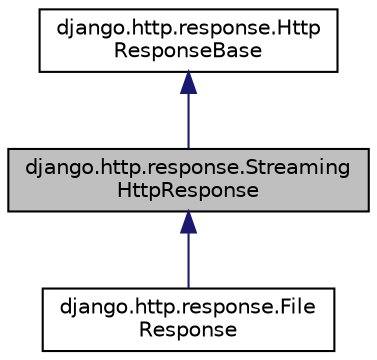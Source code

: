 digraph "django.http.response.StreamingHttpResponse"
{
 // LATEX_PDF_SIZE
  edge [fontname="Helvetica",fontsize="10",labelfontname="Helvetica",labelfontsize="10"];
  node [fontname="Helvetica",fontsize="10",shape=record];
  Node1 [label="django.http.response.Streaming\lHttpResponse",height=0.2,width=0.4,color="black", fillcolor="grey75", style="filled", fontcolor="black",tooltip=" "];
  Node2 -> Node1 [dir="back",color="midnightblue",fontsize="10",style="solid",fontname="Helvetica"];
  Node2 [label="django.http.response.Http\lResponseBase",height=0.2,width=0.4,color="black", fillcolor="white", style="filled",URL="$dd/db4/classdjango_1_1http_1_1response_1_1_http_response_base.html",tooltip=" "];
  Node1 -> Node3 [dir="back",color="midnightblue",fontsize="10",style="solid",fontname="Helvetica"];
  Node3 [label="django.http.response.File\lResponse",height=0.2,width=0.4,color="black", fillcolor="white", style="filled",URL="$d3/d33/classdjango_1_1http_1_1response_1_1_file_response.html",tooltip=" "];
}
